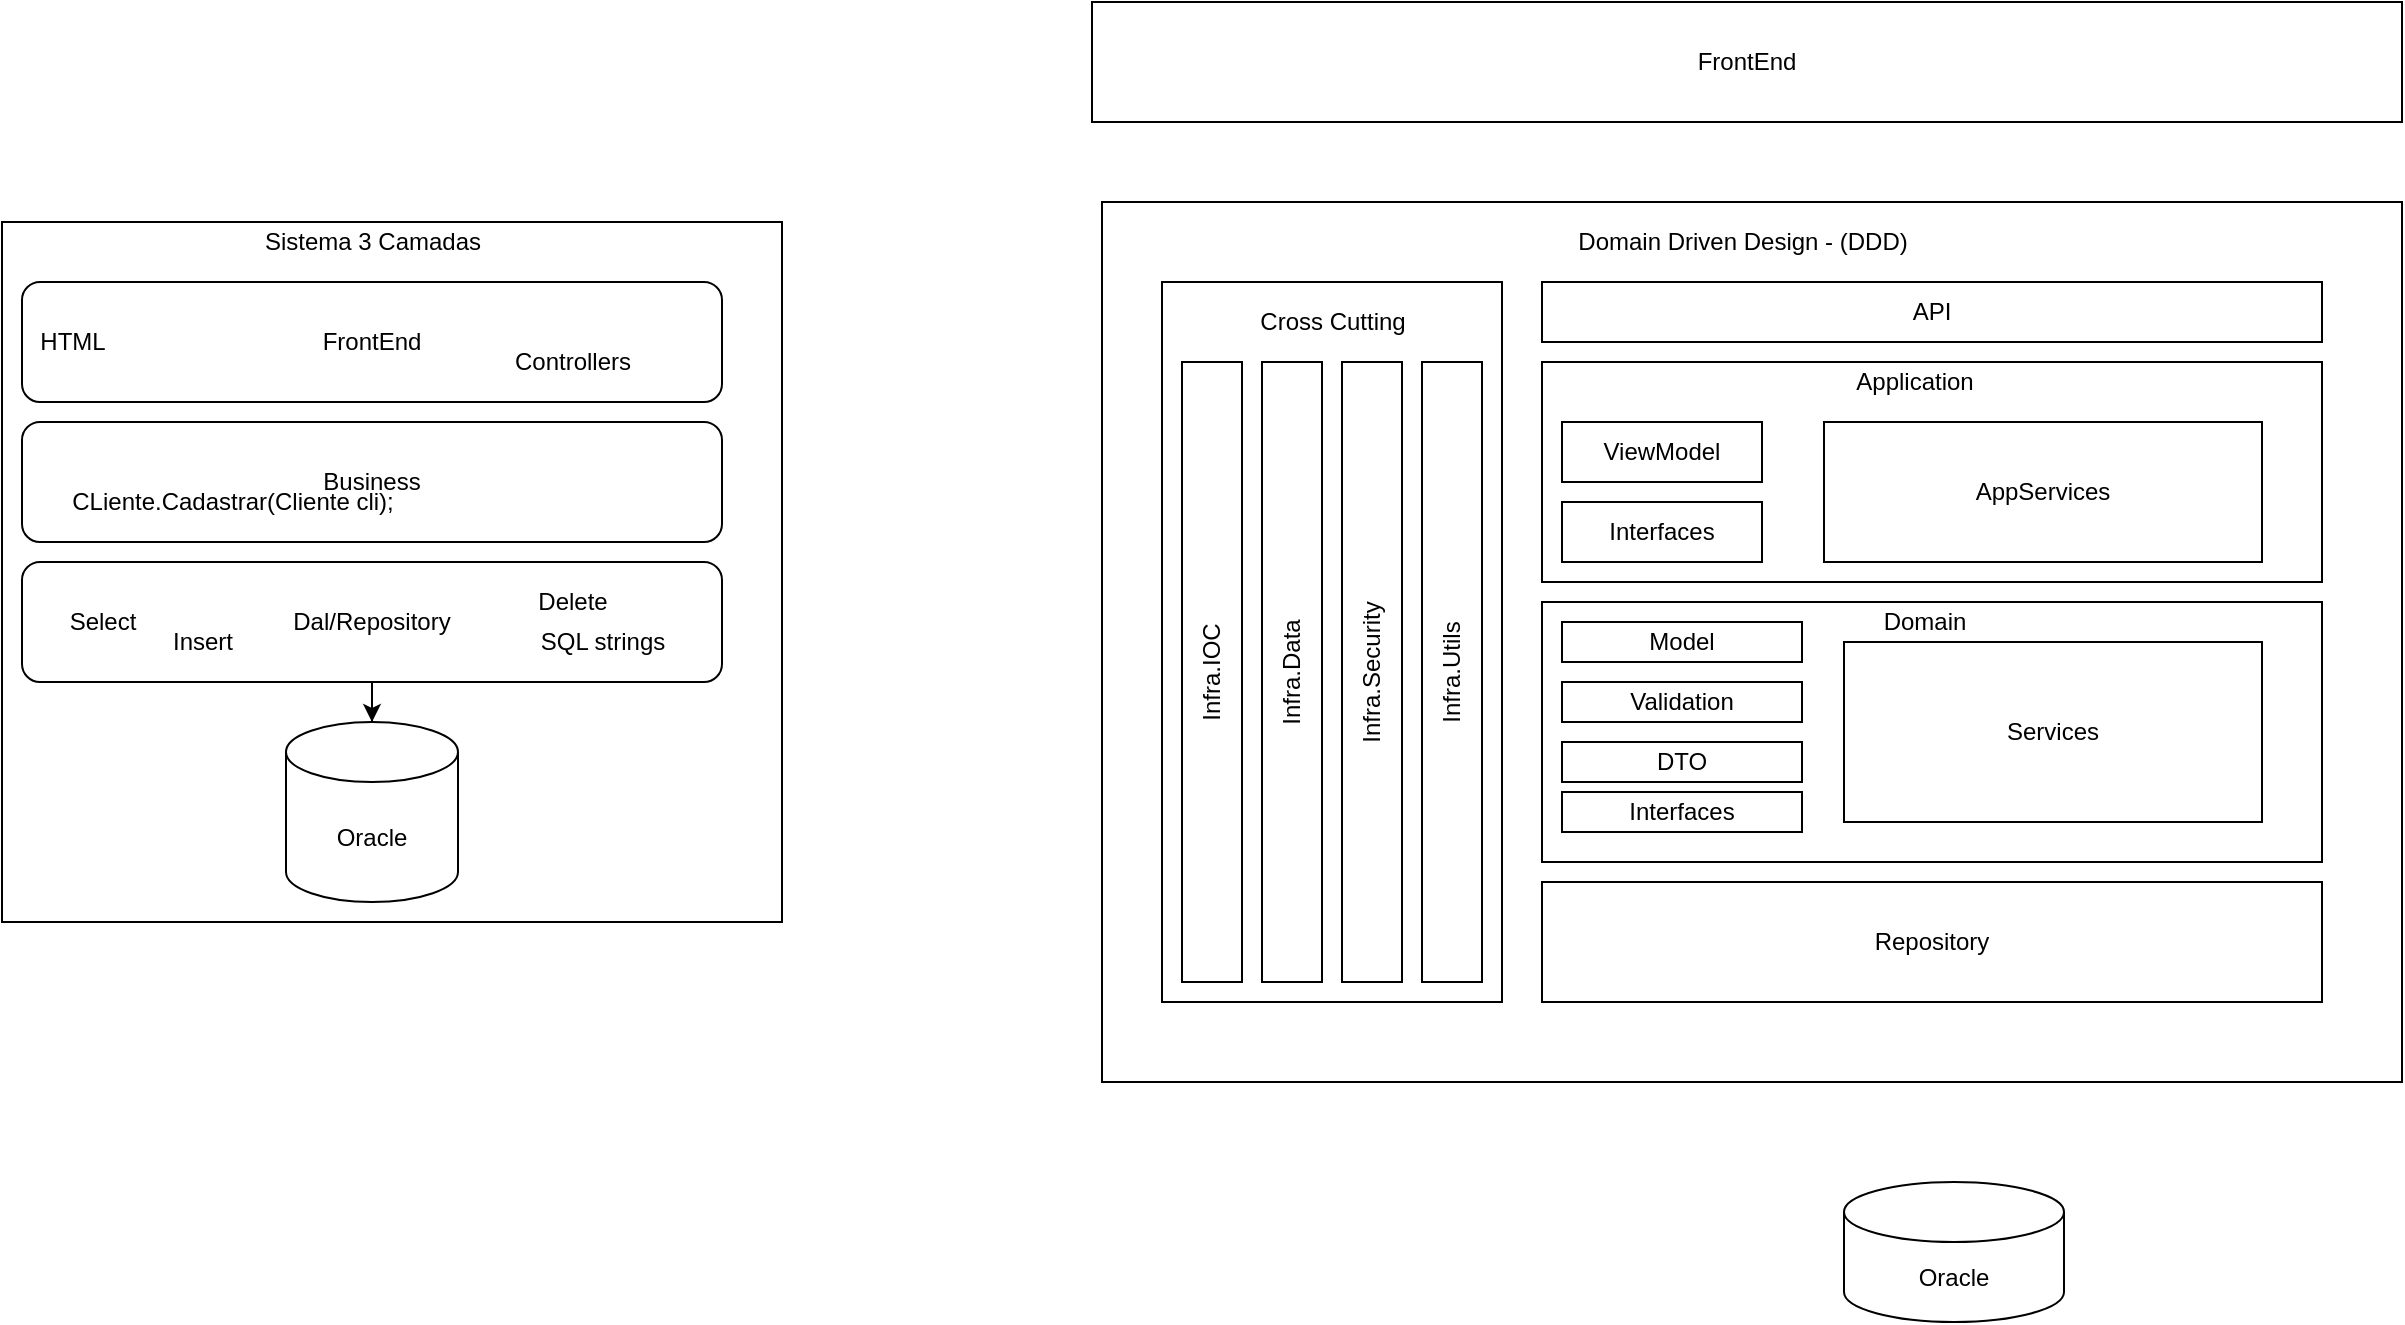 <mxfile version="14.2.4" type="device" pages="4"><diagram id="J5Wn3M52vPv8EGe0GIan" name="DDD"><mxGraphModel dx="1002" dy="536" grid="1" gridSize="10" guides="1" tooltips="1" connect="1" arrows="1" fold="1" page="1" pageScale="1" pageWidth="827" pageHeight="1169" math="0" shadow="0"><root><mxCell id="0"/><mxCell id="1" parent="0"/><mxCell id="GT_K9xo4ySqGRwq0XPJe-16" value="" style="rounded=0;whiteSpace=wrap;html=1;" parent="1" vertex="1"><mxGeometry x="800" y="170" width="650" height="440" as="geometry"/></mxCell><mxCell id="GT_K9xo4ySqGRwq0XPJe-14" value="" style="rounded=0;whiteSpace=wrap;html=1;" parent="1" vertex="1"><mxGeometry x="250" y="180" width="390" height="350" as="geometry"/></mxCell><mxCell id="GT_K9xo4ySqGRwq0XPJe-5" style="edgeStyle=orthogonalEdgeStyle;rounded=0;orthogonalLoop=1;jettySize=auto;html=1;" parent="1" source="GT_K9xo4ySqGRwq0XPJe-1" target="GT_K9xo4ySqGRwq0XPJe-4" edge="1"><mxGeometry relative="1" as="geometry"/></mxCell><mxCell id="GT_K9xo4ySqGRwq0XPJe-1" value="Dal/Repository" style="rounded=1;whiteSpace=wrap;html=1;" parent="1" vertex="1"><mxGeometry x="260" y="350" width="350" height="60" as="geometry"/></mxCell><mxCell id="GT_K9xo4ySqGRwq0XPJe-2" value="Business" style="rounded=1;whiteSpace=wrap;html=1;" parent="1" vertex="1"><mxGeometry x="260" y="280" width="350" height="60" as="geometry"/></mxCell><mxCell id="GT_K9xo4ySqGRwq0XPJe-3" value="FrontEnd" style="rounded=1;whiteSpace=wrap;html=1;" parent="1" vertex="1"><mxGeometry x="260" y="210" width="350" height="60" as="geometry"/></mxCell><mxCell id="GT_K9xo4ySqGRwq0XPJe-4" value="Oracle" style="shape=cylinder3;whiteSpace=wrap;html=1;boundedLbl=1;backgroundOutline=1;size=15;" parent="1" vertex="1"><mxGeometry x="392" y="430" width="86" height="90" as="geometry"/></mxCell><mxCell id="GT_K9xo4ySqGRwq0XPJe-6" value="Select" style="text;html=1;align=center;verticalAlign=middle;resizable=0;points=[];autosize=1;" parent="1" vertex="1"><mxGeometry x="275" y="370" width="50" height="20" as="geometry"/></mxCell><mxCell id="GT_K9xo4ySqGRwq0XPJe-7" value="Insert" style="text;html=1;align=center;verticalAlign=middle;resizable=0;points=[];autosize=1;" parent="1" vertex="1"><mxGeometry x="325" y="380" width="50" height="20" as="geometry"/></mxCell><mxCell id="GT_K9xo4ySqGRwq0XPJe-8" value="Delete" style="text;html=1;align=center;verticalAlign=middle;resizable=0;points=[];autosize=1;" parent="1" vertex="1"><mxGeometry x="510" y="360" width="50" height="20" as="geometry"/></mxCell><mxCell id="GT_K9xo4ySqGRwq0XPJe-9" value="SQL strings" style="text;html=1;align=center;verticalAlign=middle;resizable=0;points=[];autosize=1;" parent="1" vertex="1"><mxGeometry x="510" y="380" width="80" height="20" as="geometry"/></mxCell><mxCell id="GT_K9xo4ySqGRwq0XPJe-10" value="CLiente.Cadastrar(Cliente cli);" style="text;html=1;align=center;verticalAlign=middle;resizable=0;points=[];autosize=1;" parent="1" vertex="1"><mxGeometry x="275" y="310" width="180" height="20" as="geometry"/></mxCell><mxCell id="GT_K9xo4ySqGRwq0XPJe-11" value="HTML" style="text;html=1;align=center;verticalAlign=middle;resizable=0;points=[];autosize=1;" parent="1" vertex="1"><mxGeometry x="260" y="230" width="50" height="20" as="geometry"/></mxCell><mxCell id="GT_K9xo4ySqGRwq0XPJe-12" value="Controllers" style="text;html=1;align=center;verticalAlign=middle;resizable=0;points=[];autosize=1;" parent="1" vertex="1"><mxGeometry x="500" y="240" width="70" height="20" as="geometry"/></mxCell><mxCell id="GT_K9xo4ySqGRwq0XPJe-15" value="Sistema 3 Camadas" style="text;html=1;align=center;verticalAlign=middle;resizable=0;points=[];autosize=1;" parent="1" vertex="1"><mxGeometry x="375" y="180" width="120" height="20" as="geometry"/></mxCell><mxCell id="GT_K9xo4ySqGRwq0XPJe-17" value="Domain Driven Design - (DDD)" style="text;html=1;align=center;verticalAlign=middle;resizable=0;points=[];autosize=1;" parent="1" vertex="1"><mxGeometry x="1030" y="180" width="180" height="20" as="geometry"/></mxCell><mxCell id="GT_K9xo4ySqGRwq0XPJe-18" value="Oracle" style="shape=cylinder3;whiteSpace=wrap;html=1;boundedLbl=1;backgroundOutline=1;size=15;" parent="1" vertex="1"><mxGeometry x="1171" y="660" width="110" height="70" as="geometry"/></mxCell><mxCell id="GT_K9xo4ySqGRwq0XPJe-19" value="" style="rounded=0;whiteSpace=wrap;html=1;" parent="1" vertex="1"><mxGeometry x="830" y="210" width="170" height="360" as="geometry"/></mxCell><mxCell id="GT_K9xo4ySqGRwq0XPJe-20" value="Repository" style="rounded=0;whiteSpace=wrap;html=1;" parent="1" vertex="1"><mxGeometry x="1020" y="510" width="390" height="60" as="geometry"/></mxCell><mxCell id="GT_K9xo4ySqGRwq0XPJe-21" value="Cross Cutting" style="text;html=1;align=center;verticalAlign=middle;resizable=0;points=[];autosize=1;" parent="1" vertex="1"><mxGeometry x="870" y="220" width="90" height="20" as="geometry"/></mxCell><mxCell id="GT_K9xo4ySqGRwq0XPJe-22" value="" style="rounded=0;whiteSpace=wrap;html=1;" parent="1" vertex="1"><mxGeometry x="1020" y="370" width="390" height="130" as="geometry"/></mxCell><mxCell id="GT_K9xo4ySqGRwq0XPJe-23" value="Domain" style="text;html=1;align=center;verticalAlign=middle;resizable=0;points=[];autosize=1;" parent="1" vertex="1"><mxGeometry x="1181" y="370" width="60" height="20" as="geometry"/></mxCell><mxCell id="GT_K9xo4ySqGRwq0XPJe-24" value="" style="rounded=0;whiteSpace=wrap;html=1;" parent="1" vertex="1"><mxGeometry x="1020" y="250" width="390" height="110" as="geometry"/></mxCell><mxCell id="GT_K9xo4ySqGRwq0XPJe-25" value="Application" style="text;html=1;align=center;verticalAlign=middle;resizable=0;points=[];autosize=1;" parent="1" vertex="1"><mxGeometry x="1171" y="250" width="70" height="20" as="geometry"/></mxCell><mxCell id="GT_K9xo4ySqGRwq0XPJe-26" value="API" style="rounded=0;whiteSpace=wrap;html=1;" parent="1" vertex="1"><mxGeometry x="1020" y="210" width="390" height="30" as="geometry"/></mxCell><mxCell id="GT_K9xo4ySqGRwq0XPJe-27" value="Infra.Utils" style="rounded=0;whiteSpace=wrap;html=1;horizontal=0;" parent="1" vertex="1"><mxGeometry x="960" y="250" width="30" height="310" as="geometry"/></mxCell><mxCell id="GT_K9xo4ySqGRwq0XPJe-29" value="Infra.Security" style="rounded=0;whiteSpace=wrap;html=1;horizontal=0;" parent="1" vertex="1"><mxGeometry x="920" y="250" width="30" height="310" as="geometry"/></mxCell><mxCell id="GT_K9xo4ySqGRwq0XPJe-32" value="AppServices" style="rounded=0;whiteSpace=wrap;html=1;" parent="1" vertex="1"><mxGeometry x="1161" y="280" width="219" height="70" as="geometry"/></mxCell><mxCell id="GT_K9xo4ySqGRwq0XPJe-33" value="ViewModel" style="rounded=0;whiteSpace=wrap;html=1;" parent="1" vertex="1"><mxGeometry x="1030" y="280" width="100" height="30" as="geometry"/></mxCell><mxCell id="GT_K9xo4ySqGRwq0XPJe-35" value="Interfaces" style="rounded=0;whiteSpace=wrap;html=1;" parent="1" vertex="1"><mxGeometry x="1030" y="320" width="100" height="30" as="geometry"/></mxCell><mxCell id="GT_K9xo4ySqGRwq0XPJe-37" value="Services" style="rounded=0;whiteSpace=wrap;html=1;" parent="1" vertex="1"><mxGeometry x="1171" y="390" width="209" height="90" as="geometry"/></mxCell><mxCell id="GT_K9xo4ySqGRwq0XPJe-38" value="Model" style="rounded=0;whiteSpace=wrap;html=1;" parent="1" vertex="1"><mxGeometry x="1030" y="380" width="120" height="20" as="geometry"/></mxCell><mxCell id="GT_K9xo4ySqGRwq0XPJe-39" value="Validation" style="rounded=0;whiteSpace=wrap;html=1;" parent="1" vertex="1"><mxGeometry x="1030" y="410" width="120" height="20" as="geometry"/></mxCell><mxCell id="GT_K9xo4ySqGRwq0XPJe-40" value="DTO" style="rounded=0;whiteSpace=wrap;html=1;" parent="1" vertex="1"><mxGeometry x="1030" y="440" width="120" height="20" as="geometry"/></mxCell><mxCell id="GT_K9xo4ySqGRwq0XPJe-41" value="Interfaces" style="rounded=0;whiteSpace=wrap;html=1;" parent="1" vertex="1"><mxGeometry x="1030" y="465" width="120" height="20" as="geometry"/></mxCell><mxCell id="GT_K9xo4ySqGRwq0XPJe-42" value="Infra.Data" style="rounded=0;whiteSpace=wrap;html=1;rotation=0;horizontal=0;" parent="1" vertex="1"><mxGeometry x="880" y="250" width="30" height="310" as="geometry"/></mxCell><mxCell id="GT_K9xo4ySqGRwq0XPJe-43" value="Infra.IOC" style="rounded=0;whiteSpace=wrap;html=1;horizontal=0;" parent="1" vertex="1"><mxGeometry x="840" y="250" width="30" height="310" as="geometry"/></mxCell><mxCell id="Wm1m-wrjwNYaHzNhd_7G-1" value="FrontEnd" style="rounded=0;whiteSpace=wrap;html=1;" parent="1" vertex="1"><mxGeometry x="795" y="70" width="655" height="60" as="geometry"/></mxCell></root></mxGraphModel></diagram><diagram id="Mhw-wTJH8kaYOo90_eMW" name="Microsservices"><mxGraphModel dx="868" dy="1651" grid="1" gridSize="10" guides="1" tooltips="1" connect="1" arrows="1" fold="1" page="1" pageScale="1" pageWidth="827" pageHeight="1169" math="0" shadow="0"><root><mxCell id="WCbycwF5Nq5L8cb3SGF7-0"/><mxCell id="WCbycwF5Nq5L8cb3SGF7-1" parent="WCbycwF5Nq5L8cb3SGF7-0"/><mxCell id="WCbycwF5Nq5L8cb3SGF7-15" style="edgeStyle=orthogonalEdgeStyle;rounded=0;orthogonalLoop=1;jettySize=auto;html=1;entryX=0;entryY=0.5;entryDx=0;entryDy=0;" parent="WCbycwF5Nq5L8cb3SGF7-1" source="WCbycwF5Nq5L8cb3SGF7-2" target="WCbycwF5Nq5L8cb3SGF7-11" edge="1"><mxGeometry relative="1" as="geometry"/></mxCell><mxCell id="WCbycwF5Nq5L8cb3SGF7-16" style="edgeStyle=orthogonalEdgeStyle;rounded=0;orthogonalLoop=1;jettySize=auto;html=1;" parent="WCbycwF5Nq5L8cb3SGF7-1" source="WCbycwF5Nq5L8cb3SGF7-2" target="WCbycwF5Nq5L8cb3SGF7-5" edge="1"><mxGeometry relative="1" as="geometry"/></mxCell><mxCell id="NnayaiZiJfdzmfuvaoi_-4" style="edgeStyle=orthogonalEdgeStyle;rounded=0;orthogonalLoop=1;jettySize=auto;html=1;" parent="WCbycwF5Nq5L8cb3SGF7-1" source="WCbycwF5Nq5L8cb3SGF7-2" target="WCbycwF5Nq5L8cb3SGF7-4" edge="1"><mxGeometry relative="1" as="geometry"/></mxCell><mxCell id="WCbycwF5Nq5L8cb3SGF7-2" value="" style="rounded=0;whiteSpace=wrap;html=1;" parent="WCbycwF5Nq5L8cb3SGF7-1" vertex="1"><mxGeometry x="140" y="70" width="300" height="260" as="geometry"/></mxCell><mxCell id="WCbycwF5Nq5L8cb3SGF7-3" value="ddd" style="rounded=0;whiteSpace=wrap;html=1;" parent="WCbycwF5Nq5L8cb3SGF7-1" vertex="1"><mxGeometry x="170" y="110" width="240" height="170" as="geometry"/></mxCell><mxCell id="WCbycwF5Nq5L8cb3SGF7-4" value="" style="shape=cylinder3;whiteSpace=wrap;html=1;boundedLbl=1;backgroundOutline=1;size=15;" parent="WCbycwF5Nq5L8cb3SGF7-1" vertex="1"><mxGeometry x="255" y="410" width="60" height="80" as="geometry"/></mxCell><mxCell id="NnayaiZiJfdzmfuvaoi_-3" style="edgeStyle=orthogonalEdgeStyle;rounded=0;orthogonalLoop=1;jettySize=auto;html=1;entryX=0.367;entryY=0.025;entryDx=0;entryDy=0;entryPerimeter=0;" parent="WCbycwF5Nq5L8cb3SGF7-1" source="WCbycwF5Nq5L8cb3SGF7-5" target="WCbycwF5Nq5L8cb3SGF7-7" edge="1"><mxGeometry relative="1" as="geometry"/></mxCell><mxCell id="WCbycwF5Nq5L8cb3SGF7-5" value="" style="rounded=0;whiteSpace=wrap;html=1;" parent="WCbycwF5Nq5L8cb3SGF7-1" vertex="1"><mxGeometry x="470" y="70" width="300" height="240" as="geometry"/></mxCell><mxCell id="WCbycwF5Nq5L8cb3SGF7-6" value="ddd" style="rounded=0;whiteSpace=wrap;html=1;" parent="WCbycwF5Nq5L8cb3SGF7-1" vertex="1"><mxGeometry x="500" y="110" width="240" height="170" as="geometry"/></mxCell><mxCell id="WCbycwF5Nq5L8cb3SGF7-7" value="" style="shape=cylinder3;whiteSpace=wrap;html=1;boundedLbl=1;backgroundOutline=1;size=15;" parent="WCbycwF5Nq5L8cb3SGF7-1" vertex="1"><mxGeometry x="610" y="390" width="60" height="80" as="geometry"/></mxCell><mxCell id="WCbycwF5Nq5L8cb3SGF7-8" value="Customer Service" style="text;html=1;align=center;verticalAlign=middle;resizable=0;points=[];autosize=1;" parent="WCbycwF5Nq5L8cb3SGF7-1" vertex="1"><mxGeometry x="230" y="80" width="110" height="20" as="geometry"/></mxCell><mxCell id="WCbycwF5Nq5L8cb3SGF7-10" value="Product Service" style="text;html=1;align=center;verticalAlign=middle;resizable=0;points=[];autosize=1;" parent="WCbycwF5Nq5L8cb3SGF7-1" vertex="1"><mxGeometry x="580" y="80" width="100" height="20" as="geometry"/></mxCell><mxCell id="NnayaiZiJfdzmfuvaoi_-2" style="edgeStyle=orthogonalEdgeStyle;rounded=0;orthogonalLoop=1;jettySize=auto;html=1;" parent="WCbycwF5Nq5L8cb3SGF7-1" source="WCbycwF5Nq5L8cb3SGF7-11" target="WCbycwF5Nq5L8cb3SGF7-13" edge="1"><mxGeometry relative="1" as="geometry"/></mxCell><mxCell id="WCbycwF5Nq5L8cb3SGF7-11" value="" style="whiteSpace=wrap;html=1;aspect=fixed;" parent="WCbycwF5Nq5L8cb3SGF7-1" vertex="1"><mxGeometry x="320" y="-250" width="250" height="250" as="geometry"/></mxCell><mxCell id="WCbycwF5Nq5L8cb3SGF7-12" value="ddd" style="rounded=0;whiteSpace=wrap;html=1;" parent="WCbycwF5Nq5L8cb3SGF7-1" vertex="1"><mxGeometry x="340" y="-220" width="210" height="100" as="geometry"/></mxCell><mxCell id="WCbycwF5Nq5L8cb3SGF7-13" value="" style="shape=cylinder3;whiteSpace=wrap;html=1;boundedLbl=1;backgroundOutline=1;size=15;" parent="WCbycwF5Nq5L8cb3SGF7-1" vertex="1"><mxGeometry x="640" y="-100" width="60" height="80" as="geometry"/></mxCell><mxCell id="WCbycwF5Nq5L8cb3SGF7-14" value="Currency Provider" style="text;html=1;align=center;verticalAlign=middle;resizable=0;points=[];autosize=1;" parent="WCbycwF5Nq5L8cb3SGF7-1" vertex="1"><mxGeometry x="375" y="-240" width="110" height="20" as="geometry"/></mxCell></root></mxGraphModel></diagram><diagram id="g2nUfZH--2U3tNIvUgmT" name="Class Diagrams"><mxGraphModel dx="1002" dy="536" grid="1" gridSize="10" guides="1" tooltips="1" connect="1" arrows="1" fold="1" page="1" pageScale="1" pageWidth="827" pageHeight="1169" math="0" shadow="0"><root><mxCell id="pOigkV21AbZ_YBU9RXvP-0"/><mxCell id="pOigkV21AbZ_YBU9RXvP-1" parent="pOigkV21AbZ_YBU9RXvP-0"/><mxCell id="8FKvuBwPI6MGras6e35a-48" value="" style="shape=folder;fontStyle=1;spacingTop=10;tabWidth=260;tabHeight=20;tabPosition=left;html=1;" vertex="1" parent="pOigkV21AbZ_YBU9RXvP-1"><mxGeometry x="860" y="740" width="360" height="240" as="geometry"/></mxCell><mxCell id="8FKvuBwPI6MGras6e35a-46" value="" style="shape=folder;fontStyle=1;spacingTop=10;tabWidth=180;tabHeight=16;tabPosition=left;html=1;" vertex="1" parent="pOigkV21AbZ_YBU9RXvP-1"><mxGeometry x="870" y="354" width="340" height="350" as="geometry"/></mxCell><mxCell id="8FKvuBwPI6MGras6e35a-44" value="" style="shape=folder;fontStyle=1;spacingTop=10;tabWidth=210;tabHeight=30;tabPosition=left;html=1;" vertex="1" parent="pOigkV21AbZ_YBU9RXvP-1"><mxGeometry x="100" y="300" width="710" height="670" as="geometry"/></mxCell><mxCell id="m4d4Ociq0n21WIstNDoe-3" value="Customer" style="swimlane;fontStyle=0;childLayout=stackLayout;horizontal=1;startSize=26;fillColor=none;horizontalStack=0;resizeParent=1;resizeParentMax=0;resizeLast=0;collapsible=1;marginBottom=0;" vertex="1" parent="pOigkV21AbZ_YBU9RXvP-1"><mxGeometry x="431" y="620" width="140" height="78" as="geometry"/></mxCell><mxCell id="m4d4Ociq0n21WIstNDoe-4" value="+Id:Guid" style="text;strokeColor=none;fillColor=none;align=left;verticalAlign=top;spacingLeft=4;spacingRight=4;overflow=hidden;rotatable=0;points=[[0,0.5],[1,0.5]];portConstraint=eastwest;" vertex="1" parent="m4d4Ociq0n21WIstNDoe-3"><mxGeometry y="26" width="140" height="26" as="geometry"/></mxCell><mxCell id="m4d4Ociq0n21WIstNDoe-5" value="+Name: String" style="text;strokeColor=none;fillColor=none;align=left;verticalAlign=top;spacingLeft=4;spacingRight=4;overflow=hidden;rotatable=0;points=[[0,0.5],[1,0.5]];portConstraint=eastwest;" vertex="1" parent="m4d4Ociq0n21WIstNDoe-3"><mxGeometry y="52" width="140" height="26" as="geometry"/></mxCell><mxCell id="m4d4Ociq0n21WIstNDoe-7" value="CustomerDocuments" style="swimlane;fontStyle=0;childLayout=stackLayout;horizontal=1;startSize=26;fillColor=none;horizontalStack=0;resizeParent=1;resizeParentMax=0;resizeLast=0;collapsible=1;marginBottom=0;" vertex="1" parent="pOigkV21AbZ_YBU9RXvP-1"><mxGeometry x="331" y="800" width="140" height="104" as="geometry"/></mxCell><mxCell id="m4d4Ociq0n21WIstNDoe-8" value="+ Id:Guid" style="text;strokeColor=none;fillColor=none;align=left;verticalAlign=top;spacingLeft=4;spacingRight=4;overflow=hidden;rotatable=0;points=[[0,0.5],[1,0.5]];portConstraint=eastwest;" vertex="1" parent="m4d4Ociq0n21WIstNDoe-7"><mxGeometry y="26" width="140" height="26" as="geometry"/></mxCell><mxCell id="m4d4Ociq0n21WIstNDoe-10" value="+ CustomerId: Guid" style="text;strokeColor=none;fillColor=none;align=left;verticalAlign=top;spacingLeft=4;spacingRight=4;overflow=hidden;rotatable=0;points=[[0,0.5],[1,0.5]];portConstraint=eastwest;" vertex="1" parent="m4d4Ociq0n21WIstNDoe-7"><mxGeometry y="52" width="140" height="26" as="geometry"/></mxCell><mxCell id="m4d4Ociq0n21WIstNDoe-21" value="+ Value:String" style="text;strokeColor=none;fillColor=none;align=left;verticalAlign=top;spacingLeft=4;spacingRight=4;overflow=hidden;rotatable=0;points=[[0,0.5],[1,0.5]];portConstraint=eastwest;" vertex="1" parent="m4d4Ociq0n21WIstNDoe-7"><mxGeometry y="78" width="140" height="26" as="geometry"/></mxCell><mxCell id="m4d4Ociq0n21WIstNDoe-11" value="&lt;&lt;enum&gt;&gt;&#10;CustomerDocumentType" style="swimlane;fontStyle=0;childLayout=stackLayout;horizontal=1;startSize=26;fillColor=none;horizontalStack=0;resizeParent=1;resizeParentMax=0;resizeLast=0;collapsible=1;marginBottom=0;" vertex="1" parent="pOigkV21AbZ_YBU9RXvP-1"><mxGeometry x="925" y="775" width="170" height="188" as="geometry"/></mxCell><mxCell id="m4d4Ociq0n21WIstNDoe-12" value="+ Unknown:0" style="text;strokeColor=none;fillColor=none;align=left;verticalAlign=top;spacingLeft=4;spacingRight=4;overflow=hidden;rotatable=0;points=[[0,0.5],[1,0.5]];portConstraint=eastwest;" vertex="1" parent="m4d4Ociq0n21WIstNDoe-11"><mxGeometry y="26" width="170" height="32" as="geometry"/></mxCell><mxCell id="m4d4Ociq0n21WIstNDoe-13" value="+ Cpf:1" style="text;strokeColor=none;fillColor=none;align=left;verticalAlign=top;spacingLeft=4;spacingRight=4;overflow=hidden;rotatable=0;points=[[0,0.5],[1,0.5]];portConstraint=eastwest;" vertex="1" parent="m4d4Ociq0n21WIstNDoe-11"><mxGeometry y="58" width="170" height="26" as="geometry"/></mxCell><mxCell id="m4d4Ociq0n21WIstNDoe-14" value="+ Rg:2" style="text;strokeColor=none;fillColor=none;align=left;verticalAlign=top;spacingLeft=4;spacingRight=4;overflow=hidden;rotatable=0;points=[[0,0.5],[1,0.5]];portConstraint=eastwest;" vertex="1" parent="m4d4Ociq0n21WIstNDoe-11"><mxGeometry y="84" width="170" height="26" as="geometry"/></mxCell><mxCell id="m4d4Ociq0n21WIstNDoe-22" value="+ Cnpj:3" style="text;strokeColor=none;fillColor=none;align=left;verticalAlign=top;spacingLeft=4;spacingRight=4;overflow=hidden;rotatable=0;points=[[0,0.5],[1,0.5]];portConstraint=eastwest;" vertex="1" parent="m4d4Ociq0n21WIstNDoe-11"><mxGeometry y="110" width="170" height="26" as="geometry"/></mxCell><mxCell id="m4d4Ociq0n21WIstNDoe-23" value="+ GreenCard: 4" style="text;strokeColor=none;fillColor=none;align=left;verticalAlign=top;spacingLeft=4;spacingRight=4;overflow=hidden;rotatable=0;points=[[0,0.5],[1,0.5]];portConstraint=eastwest;" vertex="1" parent="m4d4Ociq0n21WIstNDoe-11"><mxGeometry y="136" width="170" height="26" as="geometry"/></mxCell><mxCell id="m4d4Ociq0n21WIstNDoe-24" value="+ Rne: 5" style="text;strokeColor=none;fillColor=none;align=left;verticalAlign=top;spacingLeft=4;spacingRight=4;overflow=hidden;rotatable=0;points=[[0,0.5],[1,0.5]];portConstraint=eastwest;" vertex="1" parent="m4d4Ociq0n21WIstNDoe-11"><mxGeometry y="162" width="170" height="26" as="geometry"/></mxCell><mxCell id="m4d4Ociq0n21WIstNDoe-16" value="1..*" style="text;html=1;align=center;verticalAlign=middle;resizable=0;points=[];autosize=1;" vertex="1" parent="pOigkV21AbZ_YBU9RXvP-1"><mxGeometry x="386" y="780" width="30" height="20" as="geometry"/></mxCell><mxCell id="m4d4Ociq0n21WIstNDoe-17" value="" style="endArrow=diamondThin;endFill=1;endSize=24;html=1;entryX=-0.015;entryY=0.718;entryDx=0;entryDy=0;entryPerimeter=0;exitX=0.377;exitY=-0.036;exitDx=0;exitDy=0;exitPerimeter=0;startArrow=classic;startFill=1;" edge="1" parent="pOigkV21AbZ_YBU9RXvP-1" source="m4d4Ociq0n21WIstNDoe-7" target="m4d4Ociq0n21WIstNDoe-4"><mxGeometry width="160" relative="1" as="geometry"><mxPoint x="421" y="570" as="sourcePoint"/><mxPoint x="581" y="570" as="targetPoint"/><Array as="points"><mxPoint x="384" y="665"/></Array></mxGeometry></mxCell><mxCell id="m4d4Ociq0n21WIstNDoe-18" value="+ Documents" style="text;html=1;align=center;verticalAlign=middle;resizable=0;points=[];autosize=1;" vertex="1" parent="pOigkV21AbZ_YBU9RXvP-1"><mxGeometry x="386" y="760" width="90" height="20" as="geometry"/></mxCell><mxCell id="m4d4Ociq0n21WIstNDoe-20" value="1" style="text;html=1;align=center;verticalAlign=middle;resizable=0;points=[];autosize=1;" vertex="1" parent="pOigkV21AbZ_YBU9RXvP-1"><mxGeometry x="405" y="670" width="20" height="20" as="geometry"/></mxCell><mxCell id="m4d4Ociq0n21WIstNDoe-25" style="edgeStyle=orthogonalEdgeStyle;rounded=0;orthogonalLoop=1;jettySize=auto;html=1;entryX=0.002;entryY=0.096;entryDx=0;entryDy=0;entryPerimeter=0;startArrow=none;startFill=0;" edge="1" parent="pOigkV21AbZ_YBU9RXvP-1" source="m4d4Ociq0n21WIstNDoe-10" target="m4d4Ociq0n21WIstNDoe-13"><mxGeometry relative="1" as="geometry"/></mxCell><mxCell id="m4d4Ociq0n21WIstNDoe-26" value="+ Type" style="text;html=1;align=center;verticalAlign=middle;resizable=0;points=[];autosize=1;" vertex="1" parent="pOigkV21AbZ_YBU9RXvP-1"><mxGeometry x="875" y="810" width="50" height="20" as="geometry"/></mxCell><mxCell id="8FKvuBwPI6MGras6e35a-1" value="BankAccount" style="swimlane;fontStyle=1;align=center;verticalAlign=top;childLayout=stackLayout;horizontal=1;startSize=26;horizontalStack=0;resizeParent=1;resizeParentMax=0;resizeLast=0;collapsible=1;marginBottom=0;" vertex="1" parent="pOigkV21AbZ_YBU9RXvP-1"><mxGeometry x="900" y="550" width="160" height="86" as="geometry"/></mxCell><mxCell id="8FKvuBwPI6MGras6e35a-2" value="+ Id: Guid" style="text;strokeColor=none;fillColor=none;align=left;verticalAlign=top;spacingLeft=4;spacingRight=4;overflow=hidden;rotatable=0;points=[[0,0.5],[1,0.5]];portConstraint=eastwest;" vertex="1" parent="8FKvuBwPI6MGras6e35a-1"><mxGeometry y="26" width="160" height="26" as="geometry"/></mxCell><mxCell id="8FKvuBwPI6MGras6e35a-17" value="+ Code: String" style="text;strokeColor=none;fillColor=none;align=left;verticalAlign=top;spacingLeft=4;spacingRight=4;overflow=hidden;rotatable=0;points=[[0,0.5],[1,0.5]];portConstraint=eastwest;" vertex="1" parent="8FKvuBwPI6MGras6e35a-1"><mxGeometry y="52" width="160" height="26" as="geometry"/></mxCell><mxCell id="8FKvuBwPI6MGras6e35a-3" value="" style="line;strokeWidth=1;fillColor=none;align=left;verticalAlign=middle;spacingTop=-1;spacingLeft=3;spacingRight=3;rotatable=0;labelPosition=right;points=[];portConstraint=eastwest;" vertex="1" parent="8FKvuBwPI6MGras6e35a-1"><mxGeometry y="78" width="160" height="8" as="geometry"/></mxCell><mxCell id="8FKvuBwPI6MGras6e35a-5" value="BankAgency" style="swimlane;fontStyle=1;align=center;verticalAlign=top;childLayout=stackLayout;horizontal=1;startSize=26;horizontalStack=0;resizeParent=1;resizeParentMax=0;resizeLast=0;collapsible=1;marginBottom=0;" vertex="1" parent="pOigkV21AbZ_YBU9RXvP-1"><mxGeometry x="1020" y="404" width="160" height="86" as="geometry"/></mxCell><mxCell id="8FKvuBwPI6MGras6e35a-6" value="+ Id: Guid" style="text;strokeColor=none;fillColor=none;align=left;verticalAlign=top;spacingLeft=4;spacingRight=4;overflow=hidden;rotatable=0;points=[[0,0.5],[1,0.5]];portConstraint=eastwest;" vertex="1" parent="8FKvuBwPI6MGras6e35a-5"><mxGeometry y="26" width="160" height="26" as="geometry"/></mxCell><mxCell id="8FKvuBwPI6MGras6e35a-9" value="+ Code: String" style="text;strokeColor=none;fillColor=none;align=left;verticalAlign=top;spacingLeft=4;spacingRight=4;overflow=hidden;rotatable=0;points=[[0,0.5],[1,0.5]];portConstraint=eastwest;" vertex="1" parent="8FKvuBwPI6MGras6e35a-5"><mxGeometry y="52" width="160" height="26" as="geometry"/></mxCell><mxCell id="8FKvuBwPI6MGras6e35a-7" value="" style="line;strokeWidth=1;fillColor=none;align=left;verticalAlign=middle;spacingTop=-1;spacingLeft=3;spacingRight=3;rotatable=0;labelPosition=right;points=[];portConstraint=eastwest;" vertex="1" parent="8FKvuBwPI6MGras6e35a-5"><mxGeometry y="78" width="160" height="8" as="geometry"/></mxCell><mxCell id="8FKvuBwPI6MGras6e35a-12" value="" style="endArrow=diamondThin;endFill=1;endSize=24;html=1;entryX=0;entryY=0.5;entryDx=0;entryDy=0;" edge="1" parent="pOigkV21AbZ_YBU9RXvP-1" target="8FKvuBwPI6MGras6e35a-6"><mxGeometry width="160" relative="1" as="geometry"><mxPoint x="960" y="550" as="sourcePoint"/><mxPoint x="830" y="500" as="targetPoint"/><Array as="points"><mxPoint x="960" y="443"/></Array></mxGeometry></mxCell><mxCell id="8FKvuBwPI6MGras6e35a-13" value="+ Accounts" style="text;html=1;align=center;verticalAlign=middle;resizable=0;points=[];autosize=1;" vertex="1" parent="pOigkV21AbZ_YBU9RXvP-1"><mxGeometry x="960" y="519" width="70" height="20" as="geometry"/></mxCell><mxCell id="8FKvuBwPI6MGras6e35a-14" value="*" style="text;html=1;align=center;verticalAlign=middle;resizable=0;points=[];autosize=1;" vertex="1" parent="pOigkV21AbZ_YBU9RXvP-1"><mxGeometry x="960" y="530" width="20" height="20" as="geometry"/></mxCell><mxCell id="8FKvuBwPI6MGras6e35a-15" value="1" style="text;html=1;align=center;verticalAlign=middle;resizable=0;points=[];autosize=1;" vertex="1" parent="pOigkV21AbZ_YBU9RXvP-1"><mxGeometry x="1000" y="456" width="20" height="20" as="geometry"/></mxCell><mxCell id="8FKvuBwPI6MGras6e35a-16" value="+ Agency" style="text;html=1;align=center;verticalAlign=middle;resizable=0;points=[];autosize=1;" vertex="1" parent="pOigkV21AbZ_YBU9RXvP-1"><mxGeometry x="945" y="410" width="70" height="20" as="geometry"/></mxCell><mxCell id="8FKvuBwPI6MGras6e35a-18" value="" style="endArrow=diamondThin;endFill=1;endSize=24;html=1;entryX=0.571;entryY=1.077;entryDx=0;entryDy=0;entryPerimeter=0;" edge="1" parent="pOigkV21AbZ_YBU9RXvP-1" target="m4d4Ociq0n21WIstNDoe-5"><mxGeometry width="160" relative="1" as="geometry"><mxPoint x="960" y="640" as="sourcePoint"/><mxPoint x="680" y="680" as="targetPoint"/><Array as="points"><mxPoint x="960" y="730"/><mxPoint x="511" y="730"/></Array></mxGeometry></mxCell><mxCell id="8FKvuBwPI6MGras6e35a-19" value="*" style="text;html=1;align=center;verticalAlign=middle;resizable=0;points=[];autosize=1;" vertex="1" parent="pOigkV21AbZ_YBU9RXvP-1"><mxGeometry x="960" y="640" width="20" height="20" as="geometry"/></mxCell><mxCell id="8FKvuBwPI6MGras6e35a-20" value="+ Accounts" style="text;html=1;align=center;verticalAlign=middle;resizable=0;points=[];autosize=1;" vertex="1" parent="pOigkV21AbZ_YBU9RXvP-1"><mxGeometry x="960" y="653" width="70" height="20" as="geometry"/></mxCell><mxCell id="8FKvuBwPI6MGras6e35a-21" value="1" style="text;html=1;align=center;verticalAlign=middle;resizable=0;points=[];autosize=1;" vertex="1" parent="pOigkV21AbZ_YBU9RXvP-1"><mxGeometry x="521" y="703" width="20" height="20" as="geometry"/></mxCell><mxCell id="8FKvuBwPI6MGras6e35a-22" value="CustomerAddress" style="swimlane;fontStyle=1;align=center;verticalAlign=top;childLayout=stackLayout;horizontal=1;startSize=26;horizontalStack=0;resizeParent=1;resizeParentMax=0;resizeLast=0;collapsible=1;marginBottom=0;" vertex="1" parent="pOigkV21AbZ_YBU9RXvP-1"><mxGeometry x="432" y="440" width="160" height="86" as="geometry"/></mxCell><mxCell id="8FKvuBwPI6MGras6e35a-23" value="+ Id: Guid" style="text;strokeColor=none;fillColor=none;align=left;verticalAlign=top;spacingLeft=4;spacingRight=4;overflow=hidden;rotatable=0;points=[[0,0.5],[1,0.5]];portConstraint=eastwest;" vertex="1" parent="8FKvuBwPI6MGras6e35a-22"><mxGeometry y="26" width="160" height="26" as="geometry"/></mxCell><mxCell id="8FKvuBwPI6MGras6e35a-30" value="+ Street: String" style="text;strokeColor=none;fillColor=none;align=left;verticalAlign=top;spacingLeft=4;spacingRight=4;overflow=hidden;rotatable=0;points=[[0,0.5],[1,0.5]];portConstraint=eastwest;" vertex="1" parent="8FKvuBwPI6MGras6e35a-22"><mxGeometry y="52" width="160" height="26" as="geometry"/></mxCell><mxCell id="8FKvuBwPI6MGras6e35a-24" value="" style="line;strokeWidth=1;fillColor=none;align=left;verticalAlign=middle;spacingTop=-1;spacingLeft=3;spacingRight=3;rotatable=0;labelPosition=right;points=[];portConstraint=eastwest;" vertex="1" parent="8FKvuBwPI6MGras6e35a-22"><mxGeometry y="78" width="160" height="8" as="geometry"/></mxCell><mxCell id="8FKvuBwPI6MGras6e35a-26" value="" style="endArrow=diamondThin;endFill=1;endSize=24;html=1;entryX=0.5;entryY=0;entryDx=0;entryDy=0;exitX=0.421;exitY=0.438;exitDx=0;exitDy=0;exitPerimeter=0;" edge="1" parent="pOigkV21AbZ_YBU9RXvP-1" source="8FKvuBwPI6MGras6e35a-24" target="m4d4Ociq0n21WIstNDoe-3"><mxGeometry width="160" relative="1" as="geometry"><mxPoint x="501.8" y="526.338" as="sourcePoint"/><mxPoint x="591" y="560" as="targetPoint"/></mxGeometry></mxCell><mxCell id="8FKvuBwPI6MGras6e35a-27" value="1" style="text;html=1;align=center;verticalAlign=middle;resizable=0;points=[];autosize=1;" vertex="1" parent="pOigkV21AbZ_YBU9RXvP-1"><mxGeometry x="501" y="526" width="20" height="20" as="geometry"/></mxCell><mxCell id="8FKvuBwPI6MGras6e35a-28" value="1" style="text;html=1;align=center;verticalAlign=middle;resizable=0;points=[];autosize=1;" vertex="1" parent="pOigkV21AbZ_YBU9RXvP-1"><mxGeometry x="511" y="590" width="20" height="20" as="geometry"/></mxCell><mxCell id="8FKvuBwPI6MGras6e35a-29" value="+ Address" style="text;html=1;align=center;verticalAlign=middle;resizable=0;points=[];autosize=1;" vertex="1" parent="pOigkV21AbZ_YBU9RXvP-1"><mxGeometry x="496" y="540" width="70" height="20" as="geometry"/></mxCell><mxCell id="8FKvuBwPI6MGras6e35a-31" value="CustomerPhone" style="swimlane;fontStyle=1;align=center;verticalAlign=top;childLayout=stackLayout;horizontal=1;startSize=26;horizontalStack=0;resizeParent=1;resizeParentMax=0;resizeLast=0;collapsible=1;marginBottom=0;" vertex="1" parent="pOigkV21AbZ_YBU9RXvP-1"><mxGeometry x="236" y="440" width="160" height="138" as="geometry"/></mxCell><mxCell id="8FKvuBwPI6MGras6e35a-32" value="+ Id: Guid" style="text;strokeColor=none;fillColor=none;align=left;verticalAlign=top;spacingLeft=4;spacingRight=4;overflow=hidden;rotatable=0;points=[[0,0.5],[1,0.5]];portConstraint=eastwest;" vertex="1" parent="8FKvuBwPI6MGras6e35a-31"><mxGeometry y="26" width="160" height="26" as="geometry"/></mxCell><mxCell id="8FKvuBwPI6MGras6e35a-39" value="+ Area: int" style="text;strokeColor=none;fillColor=none;align=left;verticalAlign=top;spacingLeft=4;spacingRight=4;overflow=hidden;rotatable=0;points=[[0,0.5],[1,0.5]];portConstraint=eastwest;" vertex="1" parent="8FKvuBwPI6MGras6e35a-31"><mxGeometry y="52" width="160" height="26" as="geometry"/></mxCell><mxCell id="8FKvuBwPI6MGras6e35a-42" value="+ DDD: int" style="text;strokeColor=none;fillColor=none;align=left;verticalAlign=top;spacingLeft=4;spacingRight=4;overflow=hidden;rotatable=0;points=[[0,0.5],[1,0.5]];portConstraint=eastwest;" vertex="1" parent="8FKvuBwPI6MGras6e35a-31"><mxGeometry y="78" width="160" height="26" as="geometry"/></mxCell><mxCell id="8FKvuBwPI6MGras6e35a-43" value="+ Number: string" style="text;strokeColor=none;fillColor=none;align=left;verticalAlign=top;spacingLeft=4;spacingRight=4;overflow=hidden;rotatable=0;points=[[0,0.5],[1,0.5]];portConstraint=eastwest;" vertex="1" parent="8FKvuBwPI6MGras6e35a-31"><mxGeometry y="104" width="160" height="26" as="geometry"/></mxCell><mxCell id="8FKvuBwPI6MGras6e35a-33" value="" style="line;strokeWidth=1;fillColor=none;align=left;verticalAlign=middle;spacingTop=-1;spacingLeft=3;spacingRight=3;rotatable=0;labelPosition=right;points=[];portConstraint=eastwest;" vertex="1" parent="8FKvuBwPI6MGras6e35a-31"><mxGeometry y="130" width="160" height="8" as="geometry"/></mxCell><mxCell id="8FKvuBwPI6MGras6e35a-35" value="" style="endArrow=diamondThin;endFill=1;endSize=24;html=1;entryX=0;entryY=0.25;entryDx=0;entryDy=0;exitX=0.466;exitY=0.681;exitDx=0;exitDy=0;exitPerimeter=0;" edge="1" parent="pOigkV21AbZ_YBU9RXvP-1" source="8FKvuBwPI6MGras6e35a-33" target="m4d4Ociq0n21WIstNDoe-3"><mxGeometry width="160" relative="1" as="geometry"><mxPoint x="321.32" y="546.338" as="sourcePoint"/><mxPoint x="481" y="580" as="targetPoint"/><Array as="points"><mxPoint x="311" y="640"/></Array></mxGeometry></mxCell><mxCell id="8FKvuBwPI6MGras6e35a-36" value="1..*" style="text;html=1;align=center;verticalAlign=middle;resizable=0;points=[];autosize=1;" vertex="1" parent="pOigkV21AbZ_YBU9RXvP-1"><mxGeometry x="311" y="578" width="30" height="20" as="geometry"/></mxCell><mxCell id="8FKvuBwPI6MGras6e35a-37" value="1" style="text;html=1;align=center;verticalAlign=middle;resizable=0;points=[];autosize=1;" vertex="1" parent="pOigkV21AbZ_YBU9RXvP-1"><mxGeometry x="396" y="610" width="20" height="20" as="geometry"/></mxCell><mxCell id="8FKvuBwPI6MGras6e35a-38" value="+ Phones" style="text;html=1;align=center;verticalAlign=middle;resizable=0;points=[];autosize=1;" vertex="1" parent="pOigkV21AbZ_YBU9RXvP-1"><mxGeometry x="311" y="590" width="70" height="20" as="geometry"/></mxCell><mxCell id="8FKvuBwPI6MGras6e35a-45" value="LuBank.Domain.Model.Customers" style="text;html=1;align=center;verticalAlign=middle;resizable=0;points=[];autosize=1;" vertex="1" parent="pOigkV21AbZ_YBU9RXvP-1"><mxGeometry x="110" y="300" width="200" height="20" as="geometry"/></mxCell><mxCell id="8FKvuBwPI6MGras6e35a-47" value="LuBank.Domain.Model.Bank" style="text;html=1;align=center;verticalAlign=middle;resizable=0;points=[];autosize=1;" vertex="1" parent="pOigkV21AbZ_YBU9RXvP-1"><mxGeometry x="864" y="352" width="170" height="20" as="geometry"/></mxCell><mxCell id="8FKvuBwPI6MGras6e35a-49" value="LuBank.Domain.Model.Enums.Customer" style="text;html=1;align=center;verticalAlign=middle;resizable=0;points=[];autosize=1;" vertex="1" parent="pOigkV21AbZ_YBU9RXvP-1"><mxGeometry x="860" y="740" width="230" height="20" as="geometry"/></mxCell></root></mxGraphModel></diagram><diagram id="1Nnj3DzM3dWWTS09d7cI" name="Page-4"><mxGraphModel dx="1829" dy="536" grid="1" gridSize="10" guides="1" tooltips="1" connect="1" arrows="1" fold="1" page="1" pageScale="1" pageWidth="827" pageHeight="1169" math="0" shadow="0"><root><mxCell id="jTJRROdGO4Qf7gN5Kdxu-0"/><mxCell id="jTJRROdGO4Qf7gN5Kdxu-1" parent="jTJRROdGO4Qf7gN5Kdxu-0"/><mxCell id="jTJRROdGO4Qf7gN5Kdxu-2" value="" style="rounded=0;whiteSpace=wrap;html=1;" vertex="1" parent="jTJRROdGO4Qf7gN5Kdxu-1"><mxGeometry x="90" y="70" width="200" height="470" as="geometry"/></mxCell><mxCell id="jTJRROdGO4Qf7gN5Kdxu-3" value="" style="rounded=0;whiteSpace=wrap;html=1;" vertex="1" parent="jTJRROdGO4Qf7gN5Kdxu-1"><mxGeometry x="310" y="70" width="220" height="470" as="geometry"/></mxCell><mxCell id="jTJRROdGO4Qf7gN5Kdxu-4" value="" style="rounded=0;whiteSpace=wrap;html=1;" vertex="1" parent="jTJRROdGO4Qf7gN5Kdxu-1"><mxGeometry x="560" y="70" width="260" height="470" as="geometry"/></mxCell><mxCell id="jTJRROdGO4Qf7gN5Kdxu-5" value="Todo" style="text;html=1;align=center;verticalAlign=middle;resizable=0;points=[];autosize=1;" vertex="1" parent="jTJRROdGO4Qf7gN5Kdxu-1"><mxGeometry x="160" y="40" width="40" height="20" as="geometry"/></mxCell><mxCell id="jTJRROdGO4Qf7gN5Kdxu-6" value="Doing / WIP" style="text;html=1;align=center;verticalAlign=middle;resizable=0;points=[];autosize=1;" vertex="1" parent="jTJRROdGO4Qf7gN5Kdxu-1"><mxGeometry x="380" y="40" width="80" height="20" as="geometry"/></mxCell><mxCell id="jTJRROdGO4Qf7gN5Kdxu-7" value="Done" style="text;html=1;align=center;verticalAlign=middle;resizable=0;points=[];autosize=1;" vertex="1" parent="jTJRROdGO4Qf7gN5Kdxu-1"><mxGeometry x="670" y="40" width="40" height="20" as="geometry"/></mxCell><mxCell id="jTJRROdGO4Qf7gN5Kdxu-8" value="FrontEnd Cadastro Cliente" style="rounded=1;whiteSpace=wrap;html=1;" vertex="1" parent="jTJRROdGO4Qf7gN5Kdxu-1"><mxGeometry x="120" y="110" width="120" height="60" as="geometry"/></mxCell><mxCell id="jTJRROdGO4Qf7gN5Kdxu-9" value="Modelagem Cad. Cliente" style="rounded=1;whiteSpace=wrap;html=1;" vertex="1" parent="jTJRROdGO4Qf7gN5Kdxu-1"><mxGeometry x="640" y="100" width="120" height="60" as="geometry"/></mxCell><mxCell id="jTJRROdGO4Qf7gN5Kdxu-10" value="BackEnd Cad. Cliente" style="rounded=1;whiteSpace=wrap;html=1;" vertex="1" parent="jTJRROdGO4Qf7gN5Kdxu-1"><mxGeometry x="640" y="190" width="120" height="60" as="geometry"/></mxCell><mxCell id="jTJRROdGO4Qf7gN5Kdxu-11" value="Testes Cad.Cliente" style="rounded=1;whiteSpace=wrap;html=1;" vertex="1" parent="jTJRROdGO4Qf7gN5Kdxu-1"><mxGeometry x="650" y="290" width="120" height="60" as="geometry"/></mxCell><mxCell id="znZ_9Stg60vuhUM0CyR7-0" value="Cad Clientes" style="rounded=1;whiteSpace=wrap;html=1;fillColor=#d5e8d4;strokeColor=#82b366;" vertex="1" parent="jTJRROdGO4Qf7gN5Kdxu-1"><mxGeometry x="-110" y="80" width="160" height="300" as="geometry"/></mxCell><mxCell id="znZ_9Stg60vuhUM0CyR7-1" value="Sprint 1" style="text;html=1;align=center;verticalAlign=middle;resizable=0;points=[];autosize=1;" vertex="1" parent="jTJRROdGO4Qf7gN5Kdxu-1"><mxGeometry x="384" width="60" height="20" as="geometry"/></mxCell></root></mxGraphModel></diagram></mxfile>